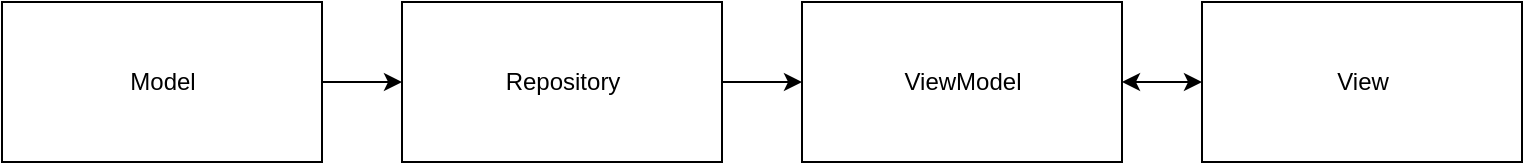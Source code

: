 <mxfile version="15.9.6" type="github">
  <diagram id="TeIEPSbulT25f1bXOIrF" name="Page-1">
    <mxGraphModel dx="1422" dy="762" grid="1" gridSize="10" guides="1" tooltips="1" connect="1" arrows="1" fold="1" page="1" pageScale="1" pageWidth="827" pageHeight="1169" math="0" shadow="0">
      <root>
        <mxCell id="0" />
        <mxCell id="1" parent="0" />
        <mxCell id="Tcoui-donRjjzlfroZZs-16" value="" style="edgeStyle=orthogonalEdgeStyle;rounded=0;orthogonalLoop=1;jettySize=auto;html=1;startArrow=none;startFill=0;" edge="1" parent="1" source="Tcoui-donRjjzlfroZZs-1" target="Tcoui-donRjjzlfroZZs-10">
          <mxGeometry relative="1" as="geometry" />
        </mxCell>
        <mxCell id="Tcoui-donRjjzlfroZZs-1" value="Model" style="html=1;" vertex="1" parent="1">
          <mxGeometry x="40" y="280" width="160" height="80" as="geometry" />
        </mxCell>
        <mxCell id="Tcoui-donRjjzlfroZZs-17" style="edgeStyle=orthogonalEdgeStyle;rounded=0;orthogonalLoop=1;jettySize=auto;html=1;exitX=1;exitY=0.5;exitDx=0;exitDy=0;entryX=0;entryY=0.5;entryDx=0;entryDy=0;startArrow=none;startFill=0;" edge="1" parent="1" source="Tcoui-donRjjzlfroZZs-10" target="Tcoui-donRjjzlfroZZs-11">
          <mxGeometry relative="1" as="geometry" />
        </mxCell>
        <mxCell id="Tcoui-donRjjzlfroZZs-10" value="Repository" style="html=1;" vertex="1" parent="1">
          <mxGeometry x="240" y="280" width="160" height="80" as="geometry" />
        </mxCell>
        <mxCell id="Tcoui-donRjjzlfroZZs-11" value="ViewModel" style="html=1;" vertex="1" parent="1">
          <mxGeometry x="440" y="280" width="160" height="80" as="geometry" />
        </mxCell>
        <mxCell id="Tcoui-donRjjzlfroZZs-15" value="" style="edgeStyle=orthogonalEdgeStyle;rounded=0;orthogonalLoop=1;jettySize=auto;html=1;startArrow=classic;startFill=1;" edge="1" parent="1" source="Tcoui-donRjjzlfroZZs-12" target="Tcoui-donRjjzlfroZZs-11">
          <mxGeometry relative="1" as="geometry" />
        </mxCell>
        <mxCell id="Tcoui-donRjjzlfroZZs-12" value="View" style="html=1;" vertex="1" parent="1">
          <mxGeometry x="640" y="280" width="160" height="80" as="geometry" />
        </mxCell>
      </root>
    </mxGraphModel>
  </diagram>
</mxfile>
